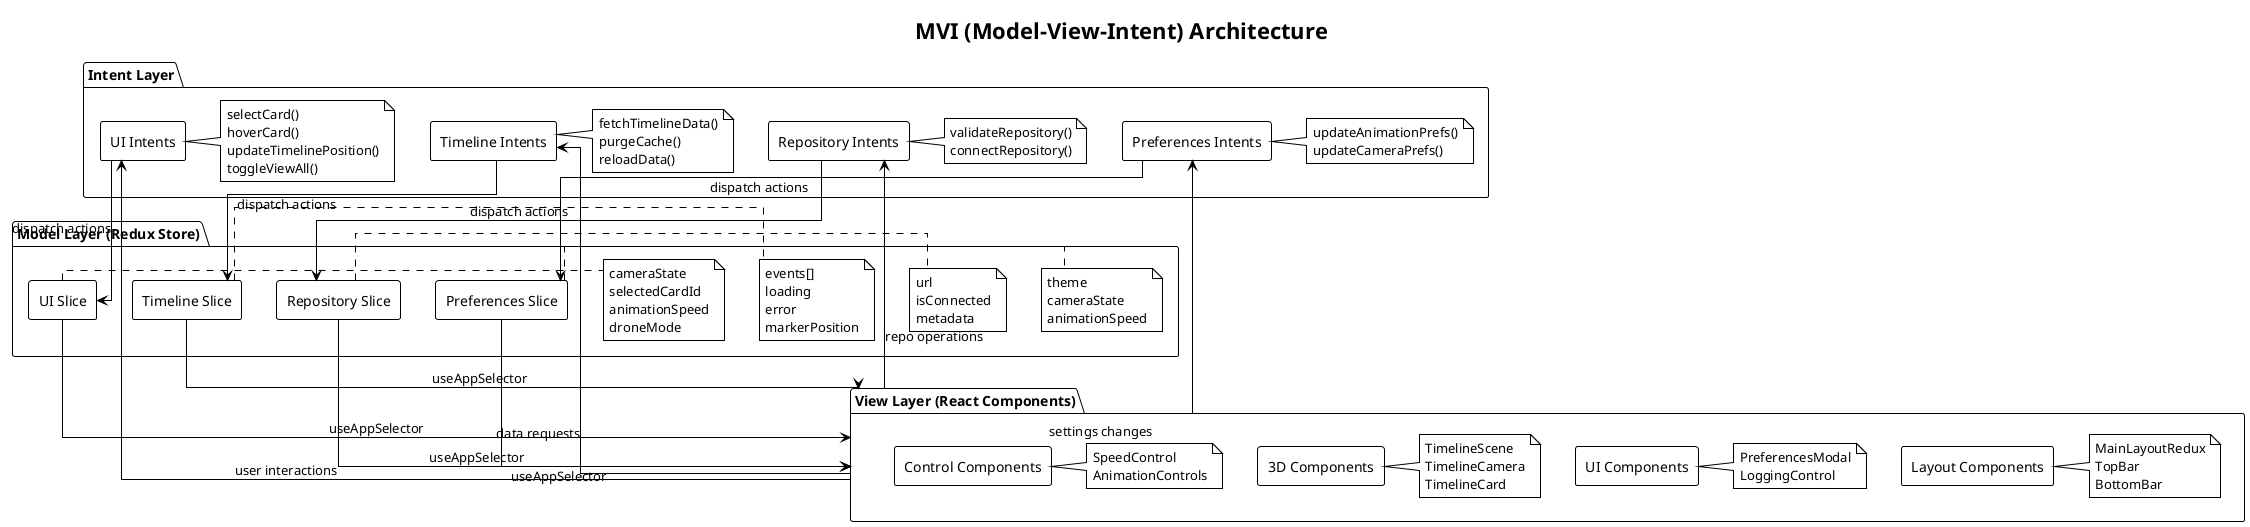 @startuml mvi-architecture
!theme plain
skinparam backgroundColor #FFFFFF
skinparam componentStyle rectangle
skinparam linetype ortho

title MVI (Model-View-Intent) Architecture

package "Intent Layer" as IntentLayer {
  component "UI Intents" as UIIntents
  component "Timeline Intents" as TimelineIntents
  component "Repository Intents" as RepoIntents
  component "Preferences Intents" as PrefIntents

  note right of UIIntents : selectCard()\nhoverCard()\nupdateTimelinePosition()\ntoggleViewAll()
  note right of TimelineIntents : fetchTimelineData()\npurgeCache()\nreloadData()
  note right of RepoIntents : validateRepository()\nconnectRepository()
  note right of PrefIntents : updateAnimationPrefs()\nupdateCameraPrefs()
}

package "Model Layer (Redux Store)" as ModelLayer {
  component "UI Slice" as UISlice
  component "Timeline Slice" as TimelineSlice
  component "Repository Slice" as RepoSlice
  component "Preferences Slice" as PrefSlice

  note right of UISlice : cameraState\nselectedCardId\nanimationSpeed\ndroneMode
  note right of TimelineSlice : events[]\nloading\nerror\nmarkerPosition
  note right of RepoSlice : url\nisConnected\nmetadata
  note right of PrefSlice : theme\ncameraState\nanimationSpeed
}

package "View Layer (React Components)" as ViewLayer {
  component "Layout Components" as LayoutComponents
  component "UI Components" as UIComponents
  component "3D Components" as ThreeDComponents
  component "Control Components" as ControlComponents

  note right of LayoutComponents : MainLayoutRedux\nTopBar\nBottomBar
  note right of UIComponents : PreferencesModal\nLoggingControl
  note right of ThreeDComponents : TimelineScene\nTimelineCamera\nTimelineCard
  note right of ControlComponents : SpeedControl\nAnimationControls
}

' Intent to Model Flow
UIIntents --> UISlice : dispatch actions
TimelineIntents --> TimelineSlice : dispatch actions
RepoIntents --> RepoSlice : dispatch actions
PrefIntents --> PrefSlice : dispatch actions

' Model to View Flow
UISlice --> ViewLayer : useAppSelector
TimelineSlice --> ViewLayer : useAppSelector
RepoSlice --> ViewLayer : useAppSelector
PrefSlice --> ViewLayer : useAppSelector

' View to Intent Flow
ViewLayer --> UIIntents : user interactions
ViewLayer --> TimelineIntents : data requests
ViewLayer --> RepoIntents : repo operations
ViewLayer --> PrefIntents : settings changes



@enduml

